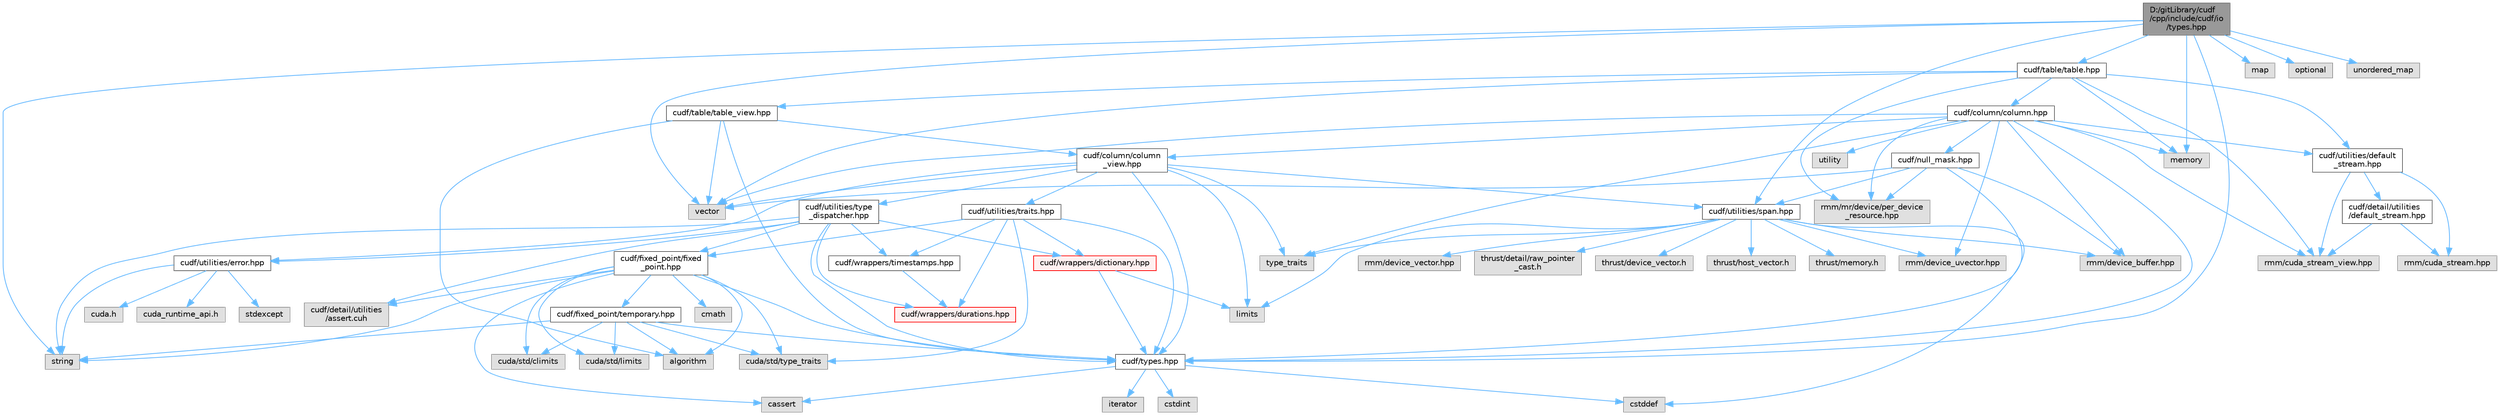 digraph "D:/gitLibrary/cudf/cpp/include/cudf/io/types.hpp"
{
 // LATEX_PDF_SIZE
  bgcolor="transparent";
  edge [fontname=Helvetica,fontsize=10,labelfontname=Helvetica,labelfontsize=10];
  node [fontname=Helvetica,fontsize=10,shape=box,height=0.2,width=0.4];
  Node1 [id="Node000001",label="D:/gitLibrary/cudf\l/cpp/include/cudf/io\l/types.hpp",height=0.2,width=0.4,color="gray40", fillcolor="grey60", style="filled", fontcolor="black",tooltip="cuDF-IO API type definitions"];
  Node1 -> Node2 [id="edge102_Node000001_Node000002",color="steelblue1",style="solid",tooltip=" "];
  Node2 [id="Node000002",label="cudf/table/table.hpp",height=0.2,width=0.4,color="grey40", fillcolor="white", style="filled",URL="$table_8hpp.html",tooltip="Class definition for cudf::table"];
  Node2 -> Node3 [id="edge103_Node000002_Node000003",color="steelblue1",style="solid",tooltip=" "];
  Node3 [id="Node000003",label="cudf/column/column.hpp",height=0.2,width=0.4,color="grey40", fillcolor="white", style="filled",URL="$column_8hpp.html",tooltip="Class definition for cudf::column"];
  Node3 -> Node4 [id="edge104_Node000003_Node000004",color="steelblue1",style="solid",tooltip=" "];
  Node4 [id="Node000004",label="cudf/column/column\l_view.hpp",height=0.2,width=0.4,color="grey40", fillcolor="white", style="filled",URL="$column__view_8hpp.html",tooltip="column view class definitions"];
  Node4 -> Node5 [id="edge105_Node000004_Node000005",color="steelblue1",style="solid",tooltip=" "];
  Node5 [id="Node000005",label="cudf/types.hpp",height=0.2,width=0.4,color="grey40", fillcolor="white", style="filled",URL="$types_8hpp.html",tooltip="Type declarations for libcudf."];
  Node5 -> Node6 [id="edge106_Node000005_Node000006",color="steelblue1",style="solid",tooltip=" "];
  Node6 [id="Node000006",label="cassert",height=0.2,width=0.4,color="grey60", fillcolor="#E0E0E0", style="filled",tooltip=" "];
  Node5 -> Node7 [id="edge107_Node000005_Node000007",color="steelblue1",style="solid",tooltip=" "];
  Node7 [id="Node000007",label="cstddef",height=0.2,width=0.4,color="grey60", fillcolor="#E0E0E0", style="filled",tooltip=" "];
  Node5 -> Node8 [id="edge108_Node000005_Node000008",color="steelblue1",style="solid",tooltip=" "];
  Node8 [id="Node000008",label="cstdint",height=0.2,width=0.4,color="grey60", fillcolor="#E0E0E0", style="filled",tooltip=" "];
  Node5 -> Node9 [id="edge109_Node000005_Node000009",color="steelblue1",style="solid",tooltip=" "];
  Node9 [id="Node000009",label="iterator",height=0.2,width=0.4,color="grey60", fillcolor="#E0E0E0", style="filled",tooltip=" "];
  Node4 -> Node10 [id="edge110_Node000004_Node000010",color="steelblue1",style="solid",tooltip=" "];
  Node10 [id="Node000010",label="cudf/utilities/error.hpp",height=0.2,width=0.4,color="grey40", fillcolor="white", style="filled",URL="$error_8hpp.html",tooltip=" "];
  Node10 -> Node11 [id="edge111_Node000010_Node000011",color="steelblue1",style="solid",tooltip=" "];
  Node11 [id="Node000011",label="cuda.h",height=0.2,width=0.4,color="grey60", fillcolor="#E0E0E0", style="filled",tooltip=" "];
  Node10 -> Node12 [id="edge112_Node000010_Node000012",color="steelblue1",style="solid",tooltip=" "];
  Node12 [id="Node000012",label="cuda_runtime_api.h",height=0.2,width=0.4,color="grey60", fillcolor="#E0E0E0", style="filled",tooltip=" "];
  Node10 -> Node13 [id="edge113_Node000010_Node000013",color="steelblue1",style="solid",tooltip=" "];
  Node13 [id="Node000013",label="stdexcept",height=0.2,width=0.4,color="grey60", fillcolor="#E0E0E0", style="filled",tooltip=" "];
  Node10 -> Node14 [id="edge114_Node000010_Node000014",color="steelblue1",style="solid",tooltip=" "];
  Node14 [id="Node000014",label="string",height=0.2,width=0.4,color="grey60", fillcolor="#E0E0E0", style="filled",tooltip=" "];
  Node4 -> Node15 [id="edge115_Node000004_Node000015",color="steelblue1",style="solid",tooltip=" "];
  Node15 [id="Node000015",label="cudf/utilities/span.hpp",height=0.2,width=0.4,color="grey40", fillcolor="white", style="filled",URL="$span_8hpp.html",tooltip=" "];
  Node15 -> Node16 [id="edge116_Node000015_Node000016",color="steelblue1",style="solid",tooltip=" "];
  Node16 [id="Node000016",label="rmm/device_buffer.hpp",height=0.2,width=0.4,color="grey60", fillcolor="#E0E0E0", style="filled",tooltip=" "];
  Node15 -> Node17 [id="edge117_Node000015_Node000017",color="steelblue1",style="solid",tooltip=" "];
  Node17 [id="Node000017",label="rmm/device_uvector.hpp",height=0.2,width=0.4,color="grey60", fillcolor="#E0E0E0", style="filled",tooltip=" "];
  Node15 -> Node18 [id="edge118_Node000015_Node000018",color="steelblue1",style="solid",tooltip=" "];
  Node18 [id="Node000018",label="rmm/device_vector.hpp",height=0.2,width=0.4,color="grey60", fillcolor="#E0E0E0", style="filled",tooltip=" "];
  Node15 -> Node19 [id="edge119_Node000015_Node000019",color="steelblue1",style="solid",tooltip=" "];
  Node19 [id="Node000019",label="thrust/detail/raw_pointer\l_cast.h",height=0.2,width=0.4,color="grey60", fillcolor="#E0E0E0", style="filled",tooltip=" "];
  Node15 -> Node20 [id="edge120_Node000015_Node000020",color="steelblue1",style="solid",tooltip=" "];
  Node20 [id="Node000020",label="thrust/device_vector.h",height=0.2,width=0.4,color="grey60", fillcolor="#E0E0E0", style="filled",tooltip=" "];
  Node15 -> Node21 [id="edge121_Node000015_Node000021",color="steelblue1",style="solid",tooltip=" "];
  Node21 [id="Node000021",label="thrust/host_vector.h",height=0.2,width=0.4,color="grey60", fillcolor="#E0E0E0", style="filled",tooltip=" "];
  Node15 -> Node22 [id="edge122_Node000015_Node000022",color="steelblue1",style="solid",tooltip=" "];
  Node22 [id="Node000022",label="thrust/memory.h",height=0.2,width=0.4,color="grey60", fillcolor="#E0E0E0", style="filled",tooltip=" "];
  Node15 -> Node7 [id="edge123_Node000015_Node000007",color="steelblue1",style="solid",tooltip=" "];
  Node15 -> Node23 [id="edge124_Node000015_Node000023",color="steelblue1",style="solid",tooltip=" "];
  Node23 [id="Node000023",label="limits",height=0.2,width=0.4,color="grey60", fillcolor="#E0E0E0", style="filled",tooltip=" "];
  Node15 -> Node24 [id="edge125_Node000015_Node000024",color="steelblue1",style="solid",tooltip=" "];
  Node24 [id="Node000024",label="type_traits",height=0.2,width=0.4,color="grey60", fillcolor="#E0E0E0", style="filled",tooltip=" "];
  Node4 -> Node25 [id="edge126_Node000004_Node000025",color="steelblue1",style="solid",tooltip=" "];
  Node25 [id="Node000025",label="cudf/utilities/traits.hpp",height=0.2,width=0.4,color="grey40", fillcolor="white", style="filled",URL="$traits_8hpp.html",tooltip=" "];
  Node25 -> Node26 [id="edge127_Node000025_Node000026",color="steelblue1",style="solid",tooltip=" "];
  Node26 [id="Node000026",label="cudf/fixed_point/fixed\l_point.hpp",height=0.2,width=0.4,color="grey40", fillcolor="white", style="filled",URL="$fixed__point_8hpp.html",tooltip="Class definition for fixed point data type"];
  Node26 -> Node27 [id="edge128_Node000026_Node000027",color="steelblue1",style="solid",tooltip=" "];
  Node27 [id="Node000027",label="cudf/detail/utilities\l/assert.cuh",height=0.2,width=0.4,color="grey60", fillcolor="#E0E0E0", style="filled",tooltip=" "];
  Node26 -> Node28 [id="edge129_Node000026_Node000028",color="steelblue1",style="solid",tooltip=" "];
  Node28 [id="Node000028",label="cudf/fixed_point/temporary.hpp",height=0.2,width=0.4,color="grey40", fillcolor="white", style="filled",URL="$temporary_8hpp.html",tooltip=" "];
  Node28 -> Node5 [id="edge130_Node000028_Node000005",color="steelblue1",style="solid",tooltip=" "];
  Node28 -> Node29 [id="edge131_Node000028_Node000029",color="steelblue1",style="solid",tooltip=" "];
  Node29 [id="Node000029",label="cuda/std/climits",height=0.2,width=0.4,color="grey60", fillcolor="#E0E0E0", style="filled",tooltip=" "];
  Node28 -> Node30 [id="edge132_Node000028_Node000030",color="steelblue1",style="solid",tooltip=" "];
  Node30 [id="Node000030",label="cuda/std/limits",height=0.2,width=0.4,color="grey60", fillcolor="#E0E0E0", style="filled",tooltip=" "];
  Node28 -> Node31 [id="edge133_Node000028_Node000031",color="steelblue1",style="solid",tooltip=" "];
  Node31 [id="Node000031",label="cuda/std/type_traits",height=0.2,width=0.4,color="grey60", fillcolor="#E0E0E0", style="filled",tooltip=" "];
  Node28 -> Node32 [id="edge134_Node000028_Node000032",color="steelblue1",style="solid",tooltip=" "];
  Node32 [id="Node000032",label="algorithm",height=0.2,width=0.4,color="grey60", fillcolor="#E0E0E0", style="filled",tooltip=" "];
  Node28 -> Node14 [id="edge135_Node000028_Node000014",color="steelblue1",style="solid",tooltip=" "];
  Node26 -> Node5 [id="edge136_Node000026_Node000005",color="steelblue1",style="solid",tooltip=" "];
  Node26 -> Node29 [id="edge137_Node000026_Node000029",color="steelblue1",style="solid",tooltip=" "];
  Node26 -> Node30 [id="edge138_Node000026_Node000030",color="steelblue1",style="solid",tooltip=" "];
  Node26 -> Node31 [id="edge139_Node000026_Node000031",color="steelblue1",style="solid",tooltip=" "];
  Node26 -> Node32 [id="edge140_Node000026_Node000032",color="steelblue1",style="solid",tooltip=" "];
  Node26 -> Node6 [id="edge141_Node000026_Node000006",color="steelblue1",style="solid",tooltip=" "];
  Node26 -> Node33 [id="edge142_Node000026_Node000033",color="steelblue1",style="solid",tooltip=" "];
  Node33 [id="Node000033",label="cmath",height=0.2,width=0.4,color="grey60", fillcolor="#E0E0E0", style="filled",tooltip=" "];
  Node26 -> Node14 [id="edge143_Node000026_Node000014",color="steelblue1",style="solid",tooltip=" "];
  Node25 -> Node5 [id="edge144_Node000025_Node000005",color="steelblue1",style="solid",tooltip=" "];
  Node25 -> Node34 [id="edge145_Node000025_Node000034",color="steelblue1",style="solid",tooltip=" "];
  Node34 [id="Node000034",label="cudf/wrappers/dictionary.hpp",height=0.2,width=0.4,color="red", fillcolor="#FFF0F0", style="filled",URL="$dictionary_8hpp.html",tooltip="Concrete type definition for dictionary columns."];
  Node34 -> Node5 [id="edge146_Node000034_Node000005",color="steelblue1",style="solid",tooltip=" "];
  Node34 -> Node23 [id="edge147_Node000034_Node000023",color="steelblue1",style="solid",tooltip=" "];
  Node25 -> Node36 [id="edge148_Node000025_Node000036",color="steelblue1",style="solid",tooltip=" "];
  Node36 [id="Node000036",label="cudf/wrappers/durations.hpp",height=0.2,width=0.4,color="red", fillcolor="#FFF0F0", style="filled",URL="$durations_8hpp.html",tooltip="Concrete type definitions for int32_t and int64_t durations in varying resolutions."];
  Node25 -> Node38 [id="edge149_Node000025_Node000038",color="steelblue1",style="solid",tooltip=" "];
  Node38 [id="Node000038",label="cudf/wrappers/timestamps.hpp",height=0.2,width=0.4,color="grey40", fillcolor="white", style="filled",URL="$timestamps_8hpp.html",tooltip="Concrete type definitions for int32_t and int64_t timestamps in varying resolutions as durations sinc..."];
  Node38 -> Node36 [id="edge150_Node000038_Node000036",color="steelblue1",style="solid",tooltip=" "];
  Node25 -> Node31 [id="edge151_Node000025_Node000031",color="steelblue1",style="solid",tooltip=" "];
  Node4 -> Node39 [id="edge152_Node000004_Node000039",color="steelblue1",style="solid",tooltip=" "];
  Node39 [id="Node000039",label="cudf/utilities/type\l_dispatcher.hpp",height=0.2,width=0.4,color="grey40", fillcolor="white", style="filled",URL="$type__dispatcher_8hpp.html",tooltip="Defines the mapping between cudf::type_id runtime type information and concrete C++ types."];
  Node39 -> Node27 [id="edge153_Node000039_Node000027",color="steelblue1",style="solid",tooltip=" "];
  Node39 -> Node26 [id="edge154_Node000039_Node000026",color="steelblue1",style="solid",tooltip=" "];
  Node39 -> Node5 [id="edge155_Node000039_Node000005",color="steelblue1",style="solid",tooltip=" "];
  Node39 -> Node10 [id="edge156_Node000039_Node000010",color="steelblue1",style="solid",tooltip=" "];
  Node39 -> Node34 [id="edge157_Node000039_Node000034",color="steelblue1",style="solid",tooltip=" "];
  Node39 -> Node36 [id="edge158_Node000039_Node000036",color="steelblue1",style="solid",tooltip=" "];
  Node39 -> Node38 [id="edge159_Node000039_Node000038",color="steelblue1",style="solid",tooltip=" "];
  Node39 -> Node14 [id="edge160_Node000039_Node000014",color="steelblue1",style="solid",tooltip=" "];
  Node4 -> Node23 [id="edge161_Node000004_Node000023",color="steelblue1",style="solid",tooltip=" "];
  Node4 -> Node24 [id="edge162_Node000004_Node000024",color="steelblue1",style="solid",tooltip=" "];
  Node4 -> Node40 [id="edge163_Node000004_Node000040",color="steelblue1",style="solid",tooltip=" "];
  Node40 [id="Node000040",label="vector",height=0.2,width=0.4,color="grey60", fillcolor="#E0E0E0", style="filled",tooltip=" "];
  Node3 -> Node41 [id="edge164_Node000003_Node000041",color="steelblue1",style="solid",tooltip=" "];
  Node41 [id="Node000041",label="cudf/null_mask.hpp",height=0.2,width=0.4,color="grey40", fillcolor="white", style="filled",URL="$null__mask_8hpp.html",tooltip="APIs for managing validity bitmasks"];
  Node41 -> Node5 [id="edge165_Node000041_Node000005",color="steelblue1",style="solid",tooltip=" "];
  Node41 -> Node15 [id="edge166_Node000041_Node000015",color="steelblue1",style="solid",tooltip=" "];
  Node41 -> Node16 [id="edge167_Node000041_Node000016",color="steelblue1",style="solid",tooltip=" "];
  Node41 -> Node42 [id="edge168_Node000041_Node000042",color="steelblue1",style="solid",tooltip=" "];
  Node42 [id="Node000042",label="rmm/mr/device/per_device\l_resource.hpp",height=0.2,width=0.4,color="grey60", fillcolor="#E0E0E0", style="filled",tooltip=" "];
  Node41 -> Node40 [id="edge169_Node000041_Node000040",color="steelblue1",style="solid",tooltip=" "];
  Node3 -> Node5 [id="edge170_Node000003_Node000005",color="steelblue1",style="solid",tooltip=" "];
  Node3 -> Node43 [id="edge171_Node000003_Node000043",color="steelblue1",style="solid",tooltip=" "];
  Node43 [id="Node000043",label="cudf/utilities/default\l_stream.hpp",height=0.2,width=0.4,color="grey40", fillcolor="white", style="filled",URL="$utilities_2default__stream_8hpp.html",tooltip=" "];
  Node43 -> Node44 [id="edge172_Node000043_Node000044",color="steelblue1",style="solid",tooltip=" "];
  Node44 [id="Node000044",label="cudf/detail/utilities\l/default_stream.hpp",height=0.2,width=0.4,color="grey40", fillcolor="white", style="filled",URL="$detail_2utilities_2default__stream_8hpp.html",tooltip=" "];
  Node44 -> Node45 [id="edge173_Node000044_Node000045",color="steelblue1",style="solid",tooltip=" "];
  Node45 [id="Node000045",label="rmm/cuda_stream.hpp",height=0.2,width=0.4,color="grey60", fillcolor="#E0E0E0", style="filled",tooltip=" "];
  Node44 -> Node46 [id="edge174_Node000044_Node000046",color="steelblue1",style="solid",tooltip=" "];
  Node46 [id="Node000046",label="rmm/cuda_stream_view.hpp",height=0.2,width=0.4,color="grey60", fillcolor="#E0E0E0", style="filled",tooltip=" "];
  Node43 -> Node45 [id="edge175_Node000043_Node000045",color="steelblue1",style="solid",tooltip=" "];
  Node43 -> Node46 [id="edge176_Node000043_Node000046",color="steelblue1",style="solid",tooltip=" "];
  Node3 -> Node46 [id="edge177_Node000003_Node000046",color="steelblue1",style="solid",tooltip=" "];
  Node3 -> Node16 [id="edge178_Node000003_Node000016",color="steelblue1",style="solid",tooltip=" "];
  Node3 -> Node17 [id="edge179_Node000003_Node000017",color="steelblue1",style="solid",tooltip=" "];
  Node3 -> Node42 [id="edge180_Node000003_Node000042",color="steelblue1",style="solid",tooltip=" "];
  Node3 -> Node47 [id="edge181_Node000003_Node000047",color="steelblue1",style="solid",tooltip=" "];
  Node47 [id="Node000047",label="memory",height=0.2,width=0.4,color="grey60", fillcolor="#E0E0E0", style="filled",tooltip=" "];
  Node3 -> Node24 [id="edge182_Node000003_Node000024",color="steelblue1",style="solid",tooltip=" "];
  Node3 -> Node48 [id="edge183_Node000003_Node000048",color="steelblue1",style="solid",tooltip=" "];
  Node48 [id="Node000048",label="utility",height=0.2,width=0.4,color="grey60", fillcolor="#E0E0E0", style="filled",tooltip=" "];
  Node3 -> Node40 [id="edge184_Node000003_Node000040",color="steelblue1",style="solid",tooltip=" "];
  Node2 -> Node49 [id="edge185_Node000002_Node000049",color="steelblue1",style="solid",tooltip=" "];
  Node49 [id="Node000049",label="cudf/table/table_view.hpp",height=0.2,width=0.4,color="grey40", fillcolor="white", style="filled",URL="$table__view_8hpp.html",tooltip="Class definitions for (mutable)_table_view"];
  Node49 -> Node4 [id="edge186_Node000049_Node000004",color="steelblue1",style="solid",tooltip=" "];
  Node49 -> Node5 [id="edge187_Node000049_Node000005",color="steelblue1",style="solid",tooltip=" "];
  Node49 -> Node32 [id="edge188_Node000049_Node000032",color="steelblue1",style="solid",tooltip=" "];
  Node49 -> Node40 [id="edge189_Node000049_Node000040",color="steelblue1",style="solid",tooltip=" "];
  Node2 -> Node43 [id="edge190_Node000002_Node000043",color="steelblue1",style="solid",tooltip=" "];
  Node2 -> Node46 [id="edge191_Node000002_Node000046",color="steelblue1",style="solid",tooltip=" "];
  Node2 -> Node42 [id="edge192_Node000002_Node000042",color="steelblue1",style="solid",tooltip=" "];
  Node2 -> Node47 [id="edge193_Node000002_Node000047",color="steelblue1",style="solid",tooltip=" "];
  Node2 -> Node40 [id="edge194_Node000002_Node000040",color="steelblue1",style="solid",tooltip=" "];
  Node1 -> Node5 [id="edge195_Node000001_Node000005",color="steelblue1",style="solid",tooltip=" "];
  Node1 -> Node15 [id="edge196_Node000001_Node000015",color="steelblue1",style="solid",tooltip=" "];
  Node1 -> Node50 [id="edge197_Node000001_Node000050",color="steelblue1",style="solid",tooltip=" "];
  Node50 [id="Node000050",label="map",height=0.2,width=0.4,color="grey60", fillcolor="#E0E0E0", style="filled",tooltip=" "];
  Node1 -> Node47 [id="edge198_Node000001_Node000047",color="steelblue1",style="solid",tooltip=" "];
  Node1 -> Node51 [id="edge199_Node000001_Node000051",color="steelblue1",style="solid",tooltip=" "];
  Node51 [id="Node000051",label="optional",height=0.2,width=0.4,color="grey60", fillcolor="#E0E0E0", style="filled",tooltip=" "];
  Node1 -> Node14 [id="edge200_Node000001_Node000014",color="steelblue1",style="solid",tooltip=" "];
  Node1 -> Node52 [id="edge201_Node000001_Node000052",color="steelblue1",style="solid",tooltip=" "];
  Node52 [id="Node000052",label="unordered_map",height=0.2,width=0.4,color="grey60", fillcolor="#E0E0E0", style="filled",tooltip=" "];
  Node1 -> Node40 [id="edge202_Node000001_Node000040",color="steelblue1",style="solid",tooltip=" "];
}
